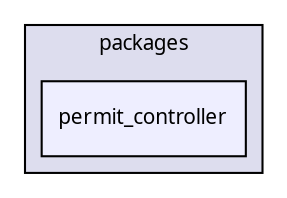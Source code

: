 digraph "packages/permit/packages/permit_controller/" {
  compound=true
  node [ fontsize="10", fontname="FreeSans.ttf"];
  edge [ labelfontsize="10", labelfontname="FreeSans.ttf"];
  subgraph clusterdir_ba817ab0780f95827f843ef49f61c250 {
    graph [ bgcolor="#ddddee", pencolor="black", label="packages" fontname="FreeSans.ttf", fontsize="10", URL="dir_ba817ab0780f95827f843ef49f61c250.html"]
  dir_3a27d04100e69a114f5bfc31757f4491 [shape=box, label="permit_controller", style="filled", fillcolor="#eeeeff", pencolor="black", URL="dir_3a27d04100e69a114f5bfc31757f4491.html"];
  }
}
